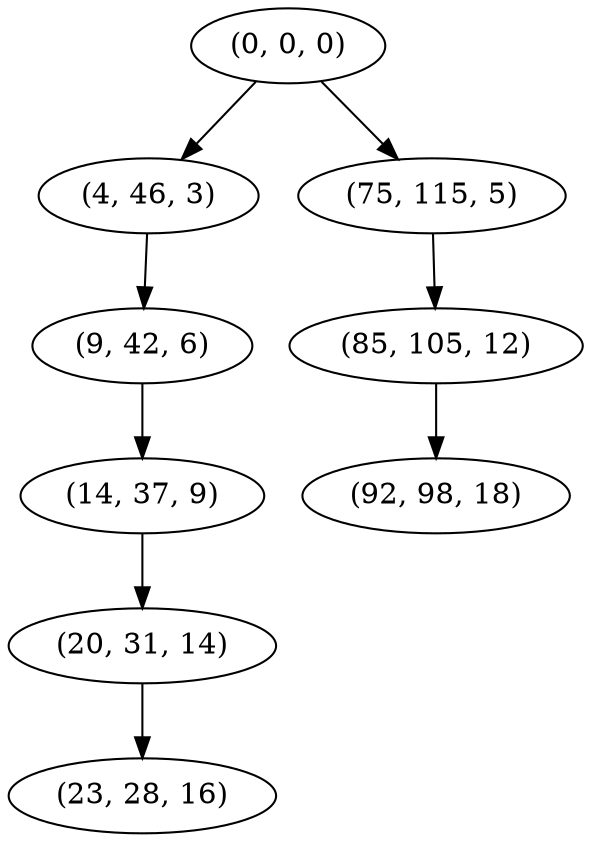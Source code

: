 digraph tree {
    "(0, 0, 0)";
    "(4, 46, 3)";
    "(9, 42, 6)";
    "(14, 37, 9)";
    "(20, 31, 14)";
    "(23, 28, 16)";
    "(75, 115, 5)";
    "(85, 105, 12)";
    "(92, 98, 18)";
    "(0, 0, 0)" -> "(4, 46, 3)";
    "(0, 0, 0)" -> "(75, 115, 5)";
    "(4, 46, 3)" -> "(9, 42, 6)";
    "(9, 42, 6)" -> "(14, 37, 9)";
    "(14, 37, 9)" -> "(20, 31, 14)";
    "(20, 31, 14)" -> "(23, 28, 16)";
    "(75, 115, 5)" -> "(85, 105, 12)";
    "(85, 105, 12)" -> "(92, 98, 18)";
}
